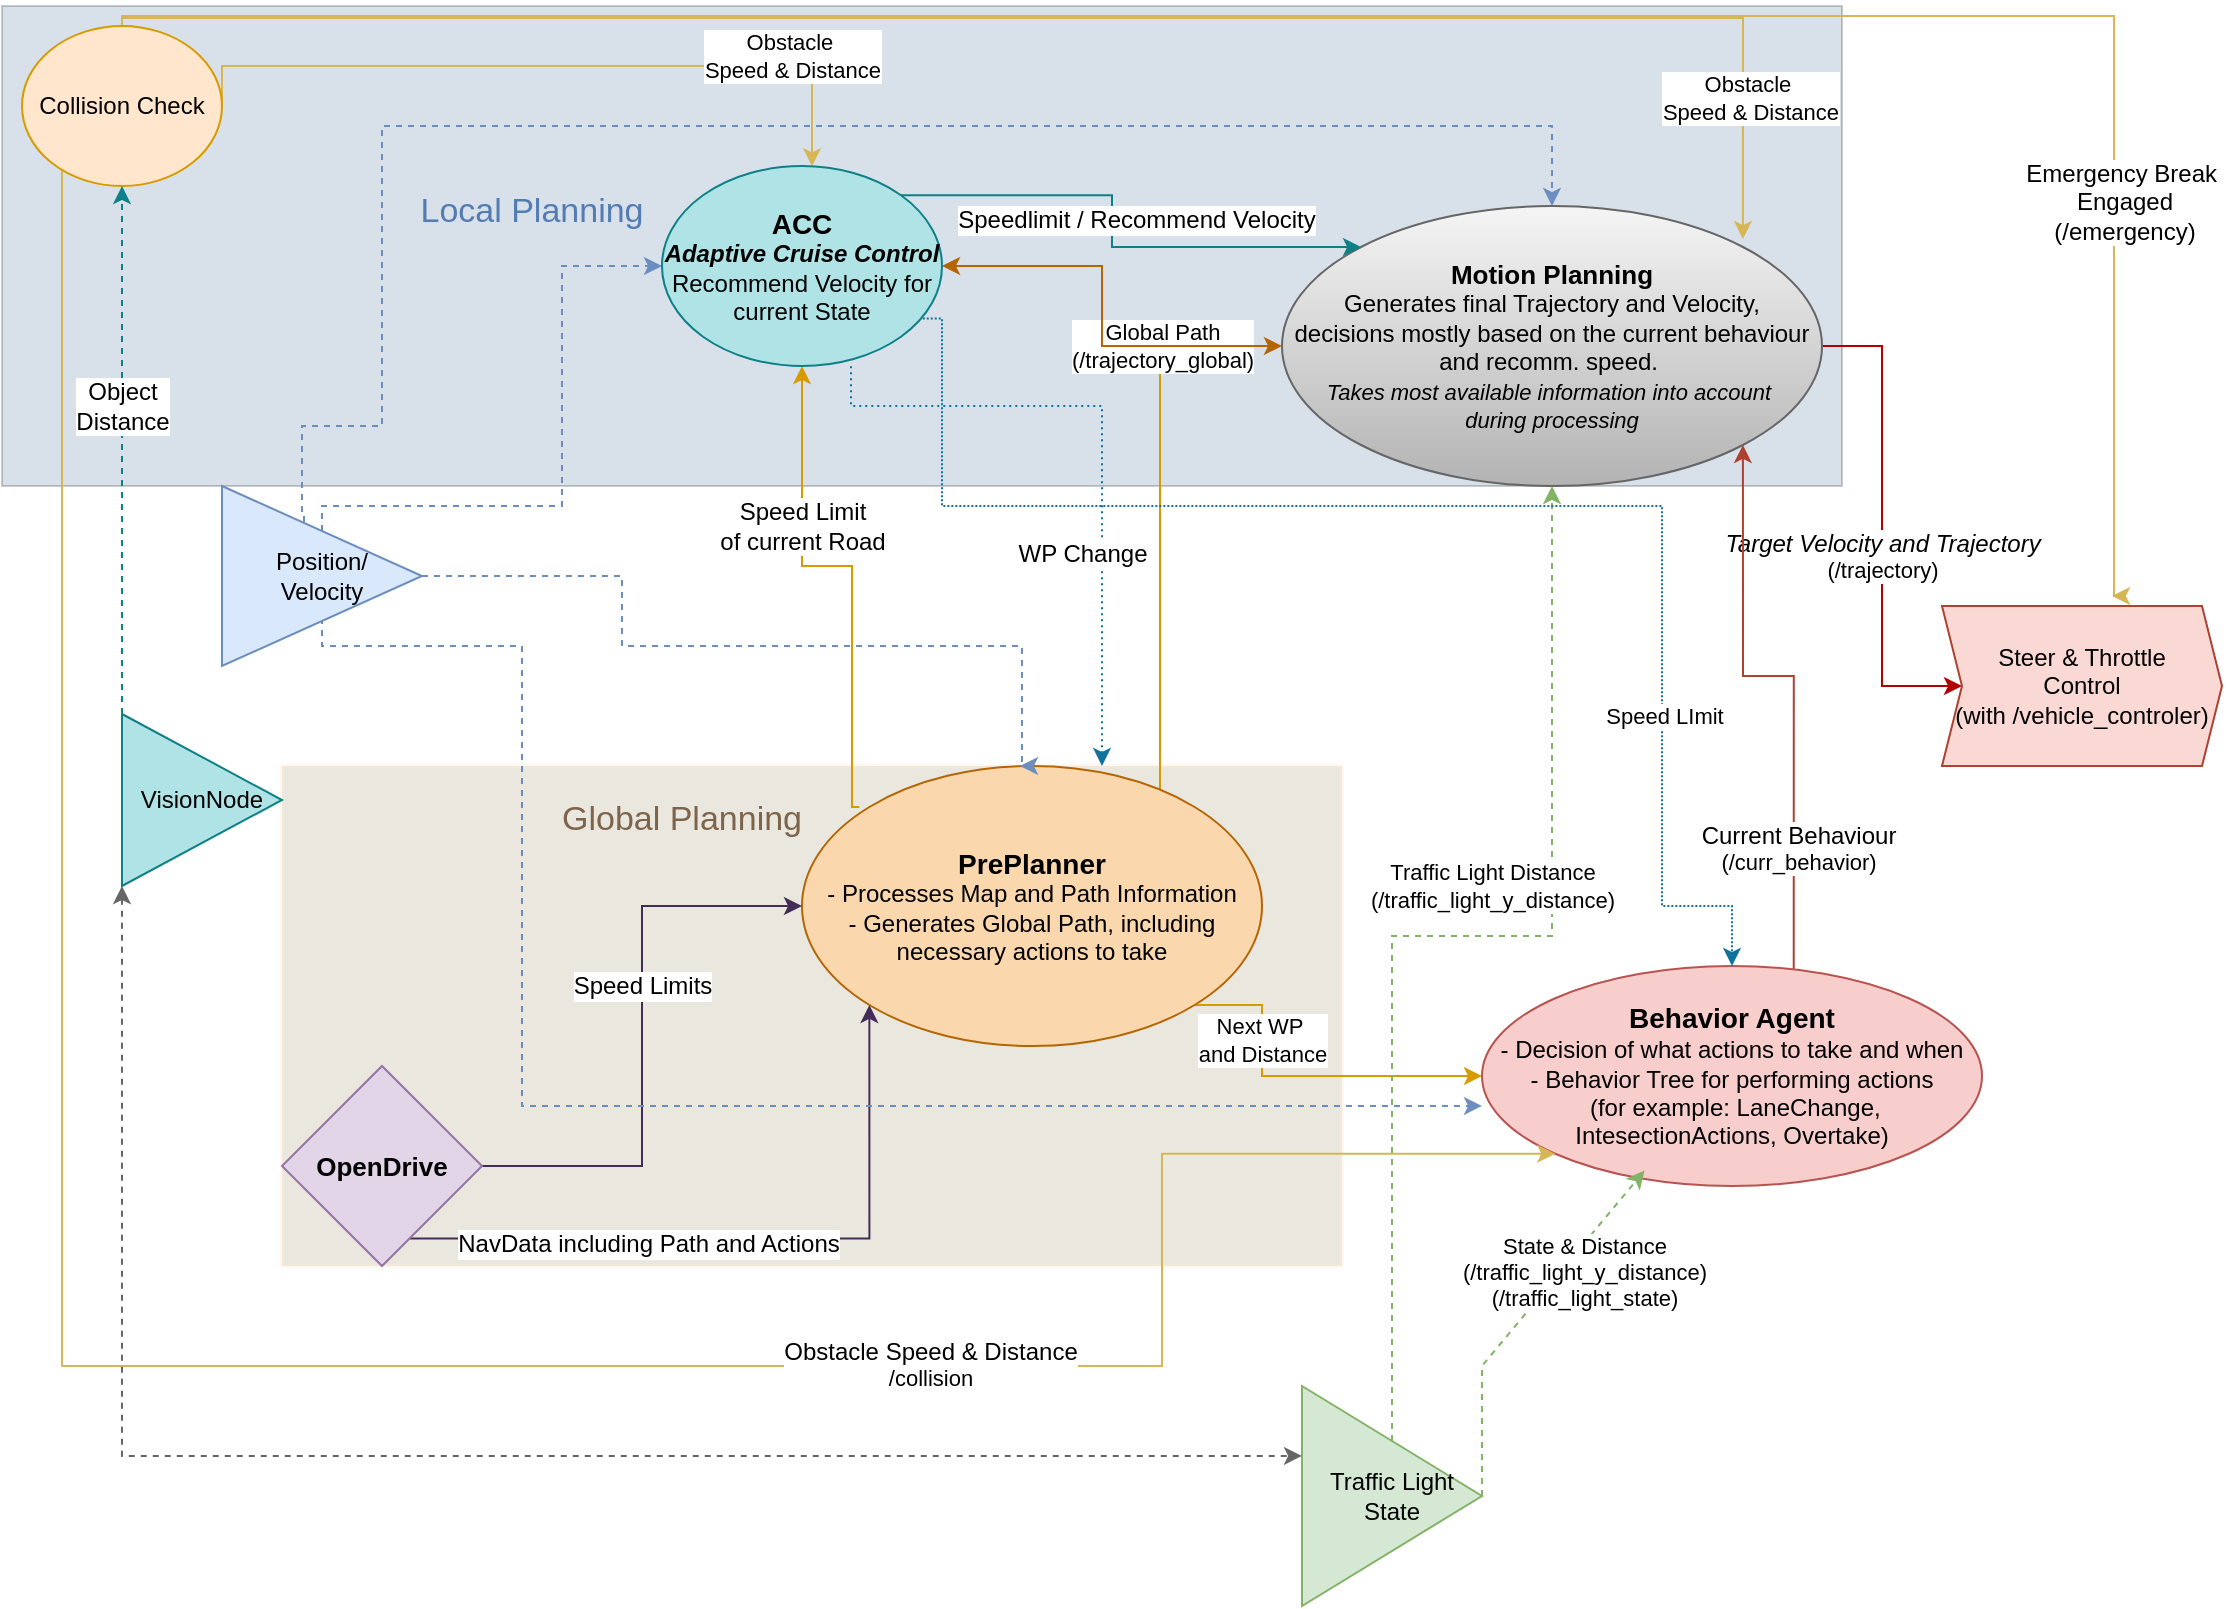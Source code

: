 <mxfile version="24.8.3">
  <diagram name="Page-1" id="ALswOqWCw2RE-wtN2v9w">
    <mxGraphModel dx="1199" dy="1155" grid="1" gridSize="10" guides="1" tooltips="1" connect="1" arrows="1" fold="1" page="1" pageScale="1" pageWidth="1169" pageHeight="827" math="0" shadow="0">
      <root>
        <mxCell id="0" />
        <mxCell id="1" parent="0" />
        <mxCell id="vDj7rED1BERV3GODybnN-31" value="" style="rounded=0;whiteSpace=wrap;html=1;fillColor=#3D6694;strokeColor=default;opacity=20;" parent="1" vertex="1">
          <mxGeometry x="50" y="20" width="920" height="240" as="geometry" />
        </mxCell>
        <mxCell id="iFzoH0QmvgmoiLKa-IrY-3" value="" style="rounded=0;whiteSpace=wrap;html=1;fillColor=#BAB195;strokeColor=#FFE6CC;opacity=30;strokeWidth=2;" parent="1" vertex="1">
          <mxGeometry x="190" y="400" width="530" height="250" as="geometry" />
        </mxCell>
        <mxCell id="VXw4u54tnH0GYowiBxqF-26" style="edgeStyle=orthogonalEdgeStyle;rounded=0;orthogonalLoop=1;jettySize=auto;html=1;exitX=0;exitY=0;exitDx=0;exitDy=0;fillColor=#ffe6cc;strokeColor=#d79b00;entryX=0.5;entryY=1;entryDx=0;entryDy=0;" parent="1" edge="1">
          <mxGeometry relative="1" as="geometry">
            <Array as="points">
              <mxPoint x="475" y="421" />
              <mxPoint x="475" y="300" />
              <mxPoint x="450" y="300" />
            </Array>
            <mxPoint x="478.683" y="420.503" as="sourcePoint" />
            <mxPoint x="450" y="200" as="targetPoint" />
          </mxGeometry>
        </mxCell>
        <mxCell id="VXw4u54tnH0GYowiBxqF-27" value="&lt;div style=&quot;font-size: 12px;&quot;&gt;&lt;font style=&quot;font-size: 12px;&quot;&gt;Speed Limit &lt;br&gt;&lt;/font&gt;&lt;/div&gt;&lt;div style=&quot;font-size: 12px;&quot;&gt;&lt;font style=&quot;font-size: 12px;&quot;&gt;of current Road&lt;br&gt;&lt;/font&gt;&lt;/div&gt;" style="edgeLabel;html=1;align=center;verticalAlign=middle;resizable=0;points=[];" parent="VXw4u54tnH0GYowiBxqF-26" vertex="1" connectable="0">
          <mxGeometry x="-0.089" y="-5" relative="1" as="geometry">
            <mxPoint x="-30" y="-31" as="offset" />
          </mxGeometry>
        </mxCell>
        <mxCell id="VXw4u54tnH0GYowiBxqF-28" style="edgeStyle=orthogonalEdgeStyle;rounded=0;orthogonalLoop=1;jettySize=auto;html=1;fillColor=#ffcd28;gradientColor=#ffa500;strokeColor=#d79b00;exitX=1;exitY=0;exitDx=0;exitDy=0;endArrow=none;endFill=0;" parent="1" source="VXw4u54tnH0GYowiBxqF-1" edge="1">
          <mxGeometry relative="1" as="geometry">
            <Array as="points">
              <mxPoint x="629" y="421" />
              <mxPoint x="629" y="190" />
              <mxPoint x="620" y="190" />
            </Array>
            <mxPoint x="640" y="390" as="sourcePoint" />
            <mxPoint x="630" y="190" as="targetPoint" />
          </mxGeometry>
        </mxCell>
        <mxCell id="VXw4u54tnH0GYowiBxqF-29" value="&lt;div&gt;Global Path&lt;/div&gt;&lt;div&gt;(/trajectory_global)&lt;br&gt;&lt;/div&gt;" style="edgeLabel;html=1;align=center;verticalAlign=middle;resizable=0;points=[];" parent="VXw4u54tnH0GYowiBxqF-28" vertex="1" connectable="0">
          <mxGeometry x="-0.099" y="1" relative="1" as="geometry">
            <mxPoint x="2" y="-128" as="offset" />
          </mxGeometry>
        </mxCell>
        <mxCell id="vDj7rED1BERV3GODybnN-18" style="edgeStyle=orthogonalEdgeStyle;rounded=0;orthogonalLoop=1;jettySize=auto;html=1;exitX=1;exitY=1;exitDx=0;exitDy=0;entryX=0;entryY=0.5;entryDx=0;entryDy=0;fillColor=#ffe6cc;strokeColor=#d79b00;" parent="1" source="VXw4u54tnH0GYowiBxqF-1" target="VXw4u54tnH0GYowiBxqF-30" edge="1">
          <mxGeometry relative="1" as="geometry">
            <Array as="points">
              <mxPoint x="680" y="520" />
              <mxPoint x="680" y="555" />
            </Array>
          </mxGeometry>
        </mxCell>
        <mxCell id="vDj7rED1BERV3GODybnN-19" value="&lt;div&gt;Next WP&amp;nbsp;&lt;/div&gt;&lt;div&gt;and Distance&lt;/div&gt;" style="edgeLabel;html=1;align=center;verticalAlign=middle;resizable=0;points=[];" parent="vDj7rED1BERV3GODybnN-18" vertex="1" connectable="0">
          <mxGeometry x="-0.362" y="4" relative="1" as="geometry">
            <mxPoint x="-4" y="-6" as="offset" />
          </mxGeometry>
        </mxCell>
        <mxCell id="VXw4u54tnH0GYowiBxqF-1" value="&lt;div style=&quot;font-size: 14px;&quot;&gt;&lt;b&gt;PrePlanner&lt;/b&gt;&lt;/div&gt;&lt;div&gt;- Processes Map and Path Information&lt;/div&gt;&lt;div&gt;- Generates Global Path, including necessary actions to take&lt;br&gt;&lt;/div&gt;" style="ellipse;whiteSpace=wrap;html=1;fillColor=#fad7ac;strokeColor=#b46504;" parent="1" vertex="1">
          <mxGeometry x="450" y="400" width="230" height="140" as="geometry" />
        </mxCell>
        <mxCell id="VXw4u54tnH0GYowiBxqF-4" style="edgeStyle=orthogonalEdgeStyle;rounded=0;orthogonalLoop=1;jettySize=auto;html=1;exitX=0.638;exitY=0.863;exitDx=0;exitDy=0;entryX=0;entryY=1;entryDx=0;entryDy=0;fillColor=#76608a;strokeColor=#432D57;exitPerimeter=0;" parent="1" source="iFzoH0QmvgmoiLKa-IrY-1" target="VXw4u54tnH0GYowiBxqF-1" edge="1">
          <mxGeometry relative="1" as="geometry">
            <mxPoint x="272.426" y="638.284" as="sourcePoint" />
          </mxGeometry>
        </mxCell>
        <mxCell id="VXw4u54tnH0GYowiBxqF-6" value="&lt;font style=&quot;font-size: 12px;&quot;&gt;NavData including Path and Actions&lt;/font&gt;" style="edgeLabel;html=1;align=center;verticalAlign=middle;resizable=0;points=[];" parent="VXw4u54tnH0GYowiBxqF-4" vertex="1" connectable="0">
          <mxGeometry x="-0.715" y="2" relative="1" as="geometry">
            <mxPoint x="69" y="4" as="offset" />
          </mxGeometry>
        </mxCell>
        <mxCell id="VXw4u54tnH0GYowiBxqF-24" style="edgeStyle=orthogonalEdgeStyle;rounded=0;orthogonalLoop=1;jettySize=auto;html=1;exitX=1;exitY=0.5;exitDx=0;exitDy=0;entryX=0;entryY=0.5;entryDx=0;entryDy=0;fillColor=#76608a;strokeColor=#432D57;" parent="1" source="iFzoH0QmvgmoiLKa-IrY-1" target="VXw4u54tnH0GYowiBxqF-1" edge="1">
          <mxGeometry relative="1" as="geometry">
            <mxPoint x="290" y="610" as="sourcePoint" />
          </mxGeometry>
        </mxCell>
        <mxCell id="VXw4u54tnH0GYowiBxqF-25" value="&lt;font style=&quot;font-size: 12px;&quot;&gt;Speed Limits&lt;/font&gt;" style="edgeLabel;html=1;align=center;verticalAlign=middle;resizable=0;points=[];" parent="VXw4u54tnH0GYowiBxqF-24" vertex="1" connectable="0">
          <mxGeometry x="-0.212" relative="1" as="geometry">
            <mxPoint y="-56" as="offset" />
          </mxGeometry>
        </mxCell>
        <mxCell id="VXw4u54tnH0GYowiBxqF-17" style="edgeStyle=orthogonalEdgeStyle;rounded=0;orthogonalLoop=1;jettySize=auto;html=1;exitX=1;exitY=0.5;exitDx=0;exitDy=0;entryX=0;entryY=0.5;entryDx=0;entryDy=0;fillColor=#e51400;strokeColor=#B20000;" parent="1" source="VXw4u54tnH0GYowiBxqF-12" target="VXw4u54tnH0GYowiBxqF-14" edge="1">
          <mxGeometry relative="1" as="geometry">
            <Array as="points">
              <mxPoint x="990" y="190" />
              <mxPoint x="990" y="360" />
            </Array>
          </mxGeometry>
        </mxCell>
        <mxCell id="VXw4u54tnH0GYowiBxqF-18" value="&lt;div&gt;&lt;i&gt;&lt;font style=&quot;font-size: 12px;&quot;&gt;Target Velocity and Trajectory &lt;/font&gt;&lt;/i&gt;&lt;/div&gt;(/trajectory)" style="edgeLabel;html=1;align=center;verticalAlign=middle;resizable=0;points=[];" parent="VXw4u54tnH0GYowiBxqF-17" vertex="1" connectable="0">
          <mxGeometry x="-0.441" y="1" relative="1" as="geometry">
            <mxPoint x="-1" y="68" as="offset" />
          </mxGeometry>
        </mxCell>
        <mxCell id="vDj7rED1BERV3GODybnN-17" style="edgeStyle=orthogonalEdgeStyle;rounded=0;orthogonalLoop=1;jettySize=auto;html=1;exitX=0;exitY=0.5;exitDx=0;exitDy=0;entryX=1;entryY=0.5;entryDx=0;entryDy=0;startArrow=classic;startFill=1;fillColor=#fad7ac;strokeColor=#b46504;" parent="1" source="VXw4u54tnH0GYowiBxqF-12" target="VXw4u54tnH0GYowiBxqF-13" edge="1">
          <mxGeometry relative="1" as="geometry">
            <Array as="points">
              <mxPoint x="600" y="190" />
              <mxPoint x="600" y="150" />
            </Array>
          </mxGeometry>
        </mxCell>
        <mxCell id="VXw4u54tnH0GYowiBxqF-12" value="&lt;div&gt;&lt;font style=&quot;font-size: 13px;&quot;&gt;&lt;b&gt;Motion Planning&lt;/b&gt;&lt;/font&gt;&lt;/div&gt;&lt;div&gt;&amp;nbsp;Generates final Trajectory and Velocity,&amp;nbsp;&lt;/div&gt;&lt;div&gt;decisions mostly based on the current behaviour and recomm. speed.&amp;nbsp;&lt;/div&gt;&lt;div&gt;&lt;font&gt;&lt;i&gt;&lt;span style=&quot;font-size: 11px;&quot;&gt;Takes most available information into account&amp;nbsp;&lt;/span&gt;&lt;/i&gt;&lt;/font&gt;&lt;/div&gt;&lt;div&gt;&lt;font&gt;&lt;i&gt;&lt;span style=&quot;font-size: 11px;&quot;&gt;during processing&lt;/span&gt;&lt;/i&gt;&lt;/font&gt;&lt;/div&gt;" style="ellipse;whiteSpace=wrap;html=1;fillColor=#f5f5f5;strokeColor=#666666;gradientColor=#b3b3b3;" parent="1" vertex="1">
          <mxGeometry x="690" y="120" width="270" height="140" as="geometry" />
        </mxCell>
        <mxCell id="VXw4u54tnH0GYowiBxqF-20" style="edgeStyle=orthogonalEdgeStyle;rounded=0;orthogonalLoop=1;jettySize=auto;html=1;exitX=1;exitY=0;exitDx=0;exitDy=0;entryX=0;entryY=0;entryDx=0;entryDy=0;fillColor=#b0e3e6;strokeColor=#0e8088;" parent="1" source="VXw4u54tnH0GYowiBxqF-13" target="VXw4u54tnH0GYowiBxqF-12" edge="1">
          <mxGeometry relative="1" as="geometry" />
        </mxCell>
        <mxCell id="VXw4u54tnH0GYowiBxqF-21" value="&lt;font style=&quot;font-size: 12px;&quot;&gt;Speedlimit / Recommend Velocity&lt;br&gt;&lt;/font&gt;" style="edgeLabel;html=1;align=center;verticalAlign=middle;resizable=0;points=[];" parent="VXw4u54tnH0GYowiBxqF-20" vertex="1" connectable="0">
          <mxGeometry x="-0.117" y="-3" relative="1" as="geometry">
            <mxPoint x="15" y="5" as="offset" />
          </mxGeometry>
        </mxCell>
        <mxCell id="VXw4u54tnH0GYowiBxqF-14" value="&lt;div&gt;Steer &amp;amp; Throttle&lt;/div&gt;&lt;div&gt;Control&lt;br&gt;&lt;/div&gt;&lt;div&gt;(with /vehicle_controler)&lt;br&gt;&lt;/div&gt;" style="shape=step;perimeter=stepPerimeter;whiteSpace=wrap;html=1;fixedSize=1;size=10;fillColor=#fad9d5;strokeColor=#ae4132;" parent="1" vertex="1">
          <mxGeometry x="1020" y="320" width="140" height="80" as="geometry" />
        </mxCell>
        <mxCell id="VXw4u54tnH0GYowiBxqF-33" style="edgeStyle=orthogonalEdgeStyle;rounded=0;orthogonalLoop=1;jettySize=auto;html=1;exitX=1;exitY=0;exitDx=0;exitDy=0;entryX=1;entryY=1;entryDx=0;entryDy=0;fillColor=#fad9d5;strokeColor=#ae4132;" parent="1" target="VXw4u54tnH0GYowiBxqF-12" edge="1">
          <mxGeometry relative="1" as="geometry">
            <mxPoint x="945.861" y="509.285" as="sourcePoint" />
            <mxPoint x="880.003" y="199.995" as="targetPoint" />
            <Array as="points">
              <mxPoint x="946" y="355" />
              <mxPoint x="921" y="355" />
            </Array>
          </mxGeometry>
        </mxCell>
        <mxCell id="VXw4u54tnH0GYowiBxqF-34" value="&lt;div&gt;&lt;font style=&quot;font-size: 12px;&quot;&gt;Current Behaviour&lt;/font&gt;&lt;/div&gt;(/curr_behavior)" style="edgeLabel;html=1;align=center;verticalAlign=middle;resizable=0;points=[];" parent="VXw4u54tnH0GYowiBxqF-33" vertex="1" connectable="0">
          <mxGeometry x="-0.735" y="-2" relative="1" as="geometry">
            <mxPoint y="-30" as="offset" />
          </mxGeometry>
        </mxCell>
        <mxCell id="VXw4u54tnH0GYowiBxqF-30" value="&lt;div&gt;&lt;b&gt;&lt;font style=&quot;font-size: 14px;&quot;&gt;Behavior Agent&lt;/font&gt;&lt;/b&gt;&lt;/div&gt;&lt;div&gt;- Decision of what actions to take and when&lt;/div&gt;&lt;div&gt;- Behavior Tree for performing actions&lt;br&gt;&lt;/div&gt;&lt;div&gt;&amp;nbsp;(for example: LaneChange,&lt;/div&gt;&lt;div&gt;IntesectionActions, Overtake)&lt;br&gt;&lt;/div&gt;" style="ellipse;whiteSpace=wrap;html=1;fillColor=#f8cecc;strokeColor=#b85450;" parent="1" vertex="1">
          <mxGeometry x="790" y="500" width="250" height="110" as="geometry" />
        </mxCell>
        <mxCell id="VXw4u54tnH0GYowiBxqF-35" value="" style="endArrow=classic;html=1;rounded=0;entryX=0.325;entryY=0.93;entryDx=0;entryDy=0;entryPerimeter=0;exitX=1;exitY=0.5;exitDx=0;exitDy=0;dashed=1;fillColor=#d5e8d4;strokeColor=#82b366;" parent="1" source="VXw4u54tnH0GYowiBxqF-46" target="VXw4u54tnH0GYowiBxqF-30" edge="1">
          <mxGeometry width="50" height="50" relative="1" as="geometry">
            <mxPoint x="760" y="810" as="sourcePoint" />
            <mxPoint x="670" y="360" as="targetPoint" />
            <Array as="points">
              <mxPoint x="790" y="700" />
            </Array>
          </mxGeometry>
        </mxCell>
        <mxCell id="vDj7rED1BERV3GODybnN-5" value="&lt;div&gt;State &amp;amp; Distance&lt;/div&gt;&lt;div&gt;(/traffic_light_y_distance)&lt;/div&gt;&lt;div&gt;(/traffic_light_state)&lt;br&gt;&lt;/div&gt;" style="edgeLabel;html=1;align=center;verticalAlign=middle;resizable=0;points=[];" parent="VXw4u54tnH0GYowiBxqF-35" vertex="1" connectable="0">
          <mxGeometry x="0.011" y="3" relative="1" as="geometry">
            <mxPoint x="33" y="-21" as="offset" />
          </mxGeometry>
        </mxCell>
        <mxCell id="VXw4u54tnH0GYowiBxqF-42" style="edgeStyle=orthogonalEdgeStyle;rounded=0;orthogonalLoop=1;jettySize=auto;html=1;exitX=0.5;exitY=0;exitDx=0;exitDy=0;entryX=0;entryY=0.5;entryDx=0;entryDy=0;dashed=1;fillColor=#dae8fc;strokeColor=#6c8ebf;" parent="1" source="VXw4u54tnH0GYowiBxqF-37" target="VXw4u54tnH0GYowiBxqF-13" edge="1">
          <mxGeometry relative="1" as="geometry">
            <Array as="points">
              <mxPoint x="210" y="270" />
              <mxPoint x="330" y="270" />
              <mxPoint x="330" y="150" />
            </Array>
          </mxGeometry>
        </mxCell>
        <mxCell id="VXw4u54tnH0GYowiBxqF-43" style="edgeStyle=orthogonalEdgeStyle;rounded=0;orthogonalLoop=1;jettySize=auto;html=1;exitX=1;exitY=0.5;exitDx=0;exitDy=0;entryX=0.474;entryY=0.007;entryDx=0;entryDy=0;dashed=1;fillColor=#dae8fc;strokeColor=#6c8ebf;entryPerimeter=0;" parent="1" source="VXw4u54tnH0GYowiBxqF-37" target="VXw4u54tnH0GYowiBxqF-1" edge="1">
          <mxGeometry relative="1" as="geometry">
            <Array as="points">
              <mxPoint x="360" y="305" />
              <mxPoint x="360" y="340" />
              <mxPoint x="560" y="340" />
              <mxPoint x="560" y="400" />
            </Array>
          </mxGeometry>
        </mxCell>
        <mxCell id="VXw4u54tnH0GYowiBxqF-44" style="edgeStyle=orthogonalEdgeStyle;rounded=0;orthogonalLoop=1;jettySize=auto;html=1;exitX=0.5;exitY=1;exitDx=0;exitDy=0;entryX=0;entryY=0.636;entryDx=0;entryDy=0;dashed=1;fillColor=#dae8fc;strokeColor=#6c8ebf;entryPerimeter=0;" parent="1" target="VXw4u54tnH0GYowiBxqF-30" edge="1">
          <mxGeometry relative="1" as="geometry">
            <Array as="points">
              <mxPoint x="210" y="340" />
              <mxPoint x="310" y="340" />
              <mxPoint x="310" y="570" />
            </Array>
            <mxPoint x="210" y="320" as="sourcePoint" />
            <mxPoint x="790" y="557.5" as="targetPoint" />
          </mxGeometry>
        </mxCell>
        <mxCell id="VXw4u54tnH0GYowiBxqF-45" style="edgeStyle=orthogonalEdgeStyle;rounded=0;orthogonalLoop=1;jettySize=auto;html=1;exitX=0.41;exitY=0.2;exitDx=0;exitDy=0;entryX=0.5;entryY=0;entryDx=0;entryDy=0;dashed=1;fillColor=#dae8fc;strokeColor=#6c8ebf;exitPerimeter=0;" parent="1" source="VXw4u54tnH0GYowiBxqF-37" target="VXw4u54tnH0GYowiBxqF-12" edge="1">
          <mxGeometry relative="1" as="geometry">
            <Array as="points">
              <mxPoint x="201" y="273" />
              <mxPoint x="200" y="273" />
              <mxPoint x="200" y="230" />
              <mxPoint x="240" y="230" />
              <mxPoint x="240" y="80" />
              <mxPoint x="825" y="80" />
            </Array>
          </mxGeometry>
        </mxCell>
        <mxCell id="VXw4u54tnH0GYowiBxqF-37" value="&lt;div&gt;Position/&lt;/div&gt;&lt;div&gt;Velocity&lt;br&gt;&lt;/div&gt;" style="triangle;whiteSpace=wrap;html=1;fillColor=#dae8fc;strokeColor=#6c8ebf;" parent="1" vertex="1">
          <mxGeometry x="160" y="260" width="100" height="90" as="geometry" />
        </mxCell>
        <mxCell id="VXw4u54tnH0GYowiBxqF-51" style="edgeStyle=orthogonalEdgeStyle;rounded=0;orthogonalLoop=1;jettySize=auto;html=1;exitX=0.5;exitY=0;exitDx=0;exitDy=0;dashed=1;fillColor=#d5e8d4;strokeColor=#82b366;" parent="1" source="VXw4u54tnH0GYowiBxqF-46" target="VXw4u54tnH0GYowiBxqF-12" edge="1">
          <mxGeometry relative="1" as="geometry" />
        </mxCell>
        <mxCell id="VXw4u54tnH0GYowiBxqF-52" value="&lt;div&gt;Traffic Light Distance&lt;/div&gt;&lt;div&gt;(/traffic_light_y_distance)&lt;/div&gt;" style="edgeLabel;html=1;align=center;verticalAlign=middle;resizable=0;points=[];" parent="VXw4u54tnH0GYowiBxqF-51" vertex="1" connectable="0">
          <mxGeometry x="0.214" y="-4" relative="1" as="geometry">
            <mxPoint x="-34" y="-19" as="offset" />
          </mxGeometry>
        </mxCell>
        <mxCell id="VXw4u54tnH0GYowiBxqF-46" value="Traffic Light State" style="triangle;whiteSpace=wrap;html=1;fillColor=#d5e8d4;strokeColor=#82b366;" parent="1" vertex="1">
          <mxGeometry x="700" y="710" width="90" height="110" as="geometry" />
        </mxCell>
        <mxCell id="VXw4u54tnH0GYowiBxqF-48" style="edgeStyle=orthogonalEdgeStyle;rounded=0;orthogonalLoop=1;jettySize=auto;html=1;exitX=0.5;exitY=0;exitDx=0;exitDy=0;entryX=1;entryY=0;entryDx=0;entryDy=0;fillColor=#fff2cc;strokeColor=#d6b656;" parent="1" edge="1">
          <mxGeometry relative="1" as="geometry">
            <mxPoint x="110" y="26" as="sourcePoint" />
            <mxPoint x="920.459" y="136.503" as="targetPoint" />
            <Array as="points">
              <mxPoint x="921" y="26" />
            </Array>
          </mxGeometry>
        </mxCell>
        <mxCell id="vDj7rED1BERV3GODybnN-14" value="&lt;div&gt;Obstacle&amp;nbsp;&lt;/div&gt;&lt;div&gt;Speed &amp;amp; Distance&lt;/div&gt;" style="edgeLabel;html=1;align=center;verticalAlign=middle;resizable=0;points=[];" parent="VXw4u54tnH0GYowiBxqF-48" vertex="1" connectable="0">
          <mxGeometry x="0.846" y="3" relative="1" as="geometry">
            <mxPoint as="offset" />
          </mxGeometry>
        </mxCell>
        <mxCell id="VXw4u54tnH0GYowiBxqF-50" style="edgeStyle=orthogonalEdgeStyle;rounded=0;orthogonalLoop=1;jettySize=auto;html=1;exitX=1;exitY=0.5;exitDx=0;exitDy=0;fillColor=#fff2cc;strokeColor=#d6b656;" parent="1" source="VXw4u54tnH0GYowiBxqF-47" target="VXw4u54tnH0GYowiBxqF-13" edge="1">
          <mxGeometry relative="1" as="geometry">
            <Array as="points">
              <mxPoint x="160" y="50" />
              <mxPoint x="455" y="50" />
            </Array>
          </mxGeometry>
        </mxCell>
        <mxCell id="vDj7rED1BERV3GODybnN-13" value="&lt;div&gt;Obstacle&amp;nbsp;&lt;/div&gt;&lt;div&gt;Speed &amp;amp; Distance&lt;/div&gt;" style="edgeLabel;html=1;align=center;verticalAlign=middle;resizable=0;points=[];" parent="VXw4u54tnH0GYowiBxqF-50" vertex="1" connectable="0">
          <mxGeometry x="0.69" y="4" relative="1" as="geometry">
            <mxPoint x="-4" y="-1" as="offset" />
          </mxGeometry>
        </mxCell>
        <mxCell id="vDj7rED1BERV3GODybnN-6" style="edgeStyle=orthogonalEdgeStyle;rounded=0;orthogonalLoop=1;jettySize=auto;html=1;fillColor=#fff2cc;strokeColor=#d6b656;entryX=0.25;entryY=0;entryDx=0;entryDy=0;exitX=0.5;exitY=0;exitDx=0;exitDy=0;" parent="1" source="VXw4u54tnH0GYowiBxqF-47" edge="1">
          <mxGeometry relative="1" as="geometry">
            <mxPoint x="1105" y="315" as="targetPoint" />
            <mxPoint x="110" y="5" as="sourcePoint" />
            <Array as="points">
              <mxPoint x="110" y="25" />
              <mxPoint x="1106" y="25" />
            </Array>
          </mxGeometry>
        </mxCell>
        <mxCell id="vDj7rED1BERV3GODybnN-9" value="&lt;div&gt;&lt;font style=&quot;font-size: 12px;&quot;&gt;Emergency Break&amp;nbsp;&lt;/font&gt;&lt;/div&gt;&lt;div&gt;&lt;font style=&quot;font-size: 12px;&quot;&gt;Engaged&lt;/font&gt;&lt;/div&gt;&lt;div&gt;&lt;font style=&quot;font-size: 12px;&quot;&gt;(/emergency)&lt;br&gt;&lt;/font&gt;&lt;/div&gt;" style="edgeLabel;html=1;align=center;verticalAlign=middle;resizable=0;points=[];" parent="vDj7rED1BERV3GODybnN-6" vertex="1" connectable="0">
          <mxGeometry x="0.678" y="3" relative="1" as="geometry">
            <mxPoint x="2" y="10" as="offset" />
          </mxGeometry>
        </mxCell>
        <mxCell id="vDj7rED1BERV3GODybnN-10" style="edgeStyle=orthogonalEdgeStyle;rounded=0;orthogonalLoop=1;jettySize=auto;html=1;exitX=0;exitY=0.75;exitDx=0;exitDy=0;entryX=0;entryY=1;entryDx=0;entryDy=0;fillColor=#fff2cc;strokeColor=#d6b656;" parent="1" source="VXw4u54tnH0GYowiBxqF-47" target="VXw4u54tnH0GYowiBxqF-30" edge="1">
          <mxGeometry relative="1" as="geometry">
            <mxPoint x="130" y="760" as="targetPoint" />
            <Array as="points">
              <mxPoint x="65" y="60" />
              <mxPoint x="80" y="60" />
              <mxPoint x="80" y="700" />
              <mxPoint x="630" y="700" />
              <mxPoint x="630" y="594" />
            </Array>
          </mxGeometry>
        </mxCell>
        <mxCell id="vDj7rED1BERV3GODybnN-11" value="&lt;div&gt;&lt;font style=&quot;font-size: 12px;&quot;&gt;Obstacle Speed &amp;amp; Distance&lt;/font&gt;&lt;/div&gt;&lt;div&gt;&lt;font style=&quot;font-size: 11px;&quot;&gt;/collision&lt;br&gt;&lt;/font&gt;&lt;/div&gt;" style="edgeLabel;html=1;align=center;verticalAlign=middle;resizable=0;points=[];" parent="vDj7rED1BERV3GODybnN-10" vertex="1" connectable="0">
          <mxGeometry x="0.536" y="1" relative="1" as="geometry">
            <mxPoint x="-63" as="offset" />
          </mxGeometry>
        </mxCell>
        <mxCell id="VXw4u54tnH0GYowiBxqF-47" value="Collision Check" style="whiteSpace=wrap;html=1;fillColor=#ffe6cc;strokeColor=#d79b00;shape=ellipse;perimeter=ellipsePerimeter;" parent="1" vertex="1">
          <mxGeometry x="60" y="30" width="100" height="80" as="geometry" />
        </mxCell>
        <mxCell id="vDj7rED1BERV3GODybnN-22" style="edgeStyle=orthogonalEdgeStyle;rounded=0;orthogonalLoop=1;jettySize=auto;html=1;exitX=0.917;exitY=0.763;exitDx=0;exitDy=0;exitPerimeter=0;fillColor=#b1ddf0;strokeColor=#10739e;dashed=1;dashPattern=1 1;entryX=0.5;entryY=0;entryDx=0;entryDy=0;" parent="1" source="VXw4u54tnH0GYowiBxqF-13" target="VXw4u54tnH0GYowiBxqF-30" edge="1">
          <mxGeometry relative="1" as="geometry">
            <Array as="points">
              <mxPoint x="520" y="176" />
              <mxPoint x="520" y="270" />
              <mxPoint x="880" y="270" />
              <mxPoint x="880" y="470" />
              <mxPoint x="915" y="470" />
            </Array>
            <mxPoint x="840" y="500" as="targetPoint" />
          </mxGeometry>
        </mxCell>
        <mxCell id="vDj7rED1BERV3GODybnN-24" value="Speed LImit" style="edgeLabel;html=1;align=center;verticalAlign=middle;resizable=0;points=[];fillOpacity=100;" parent="vDj7rED1BERV3GODybnN-22" vertex="1" connectable="0">
          <mxGeometry x="0.561" y="1" relative="1" as="geometry">
            <mxPoint as="offset" />
          </mxGeometry>
        </mxCell>
        <mxCell id="vDj7rED1BERV3GODybnN-29" style="edgeStyle=orthogonalEdgeStyle;rounded=0;orthogonalLoop=1;jettySize=auto;html=1;entryX=-0.011;entryY=0.436;entryDx=0;entryDy=0;fillColor=#f5f5f5;gradientColor=#b3b3b3;strokeColor=#666666;dashed=1;startArrow=classic;startFill=1;entryPerimeter=0;exitX=0;exitY=1;exitDx=0;exitDy=0;exitPerimeter=0;" parent="1" source="vDj7rED1BERV3GODybnN-26" edge="1">
          <mxGeometry relative="1" as="geometry">
            <mxPoint x="116" y="470" as="sourcePoint" />
            <mxPoint x="700.0" y="744.96" as="targetPoint" />
            <Array as="points">
              <mxPoint x="110" y="745" />
            </Array>
          </mxGeometry>
        </mxCell>
        <mxCell id="vDj7rED1BERV3GODybnN-26" value="VisionNode" style="triangle;whiteSpace=wrap;html=1;fillColor=#b0e3e6;strokeColor=#0e8088;" parent="1" vertex="1">
          <mxGeometry x="110" y="374" width="80" height="86" as="geometry" />
        </mxCell>
        <mxCell id="vDj7rED1BERV3GODybnN-27" style="edgeStyle=orthogonalEdgeStyle;rounded=0;orthogonalLoop=1;jettySize=auto;html=1;exitX=0;exitY=0.25;exitDx=0;exitDy=0;entryX=0.5;entryY=1;entryDx=0;entryDy=0;fillColor=#b0e3e6;strokeColor=#0e8088;dashed=1;" parent="1" target="VXw4u54tnH0GYowiBxqF-47" edge="1">
          <mxGeometry relative="1" as="geometry">
            <mxPoint x="110" y="374" as="sourcePoint" />
            <mxPoint x="125.355" y="85.064" as="targetPoint" />
            <Array as="points">
              <mxPoint x="110" y="250" />
              <mxPoint x="110" y="250" />
            </Array>
          </mxGeometry>
        </mxCell>
        <mxCell id="vDj7rED1BERV3GODybnN-30" value="&lt;div style=&quot;font-size: 12px;&quot;&gt;&lt;font style=&quot;font-size: 12px;&quot;&gt;Object&lt;/font&gt;&lt;/div&gt;&lt;div style=&quot;font-size: 12px;&quot;&gt;&lt;font style=&quot;font-size: 12px;&quot;&gt;Distance&lt;br&gt;&lt;/font&gt;&lt;/div&gt;" style="edgeLabel;html=1;align=center;verticalAlign=middle;resizable=0;points=[];" parent="vDj7rED1BERV3GODybnN-27" vertex="1" connectable="0">
          <mxGeometry x="0.22" y="-3" relative="1" as="geometry">
            <mxPoint x="-3" y="7" as="offset" />
          </mxGeometry>
        </mxCell>
        <mxCell id="VXw4u54tnH0GYowiBxqF-13" value="&lt;div&gt;&lt;b&gt;&lt;font style=&quot;font-size: 14px;&quot;&gt;ACC&lt;/font&gt;&lt;br&gt;&lt;/b&gt;&lt;/div&gt;&lt;div style=&quot;&quot;&gt;&lt;span style=&quot;&quot;&gt;&lt;font style=&quot;font-size: 12px;&quot;&gt;&lt;i&gt;&lt;b&gt;Adaptive Cruise Control&lt;/b&gt;&lt;/i&gt;&lt;/font&gt;&lt;/span&gt;&lt;/div&gt;&lt;div&gt;Recommend Velocity for current State&lt;br&gt;&lt;/div&gt;" style="ellipse;whiteSpace=wrap;html=1;fillColor=#b0e3e6;strokeColor=#0e8088;" parent="1" vertex="1">
          <mxGeometry x="380" y="100" width="140" height="100" as="geometry" />
        </mxCell>
        <mxCell id="vDj7rED1BERV3GODybnN-34" value="&lt;font style=&quot;font-size: 17px;&quot; color=&quot;#527cb3&quot;&gt;Local Planning&lt;/font&gt;" style="text;html=1;align=center;verticalAlign=middle;whiteSpace=wrap;rounded=0;" parent="1" vertex="1">
          <mxGeometry x="250" y="90" width="130" height="65" as="geometry" />
        </mxCell>
        <mxCell id="vDj7rED1BERV3GODybnN-35" style="edgeStyle=orthogonalEdgeStyle;rounded=0;orthogonalLoop=1;jettySize=auto;html=1;entryX=0.675;entryY=0.988;entryDx=0;entryDy=0;entryPerimeter=0;dashed=1;startArrow=classic;startFill=1;endArrow=none;endFill=0;fillColor=#b1ddf0;strokeColor=#10739e;dashPattern=1 2;" parent="1" target="VXw4u54tnH0GYowiBxqF-13" edge="1">
          <mxGeometry relative="1" as="geometry">
            <mxPoint x="600" y="400" as="sourcePoint" />
            <Array as="points">
              <mxPoint x="600" y="400" />
              <mxPoint x="600" y="220" />
              <mxPoint x="481" y="220" />
            </Array>
          </mxGeometry>
        </mxCell>
        <mxCell id="vDj7rED1BERV3GODybnN-36" value="&lt;font style=&quot;font-size: 12px;&quot;&gt;WP Change&lt;br&gt;&lt;/font&gt;" style="edgeLabel;html=1;align=center;verticalAlign=middle;resizable=0;points=[];" parent="vDj7rED1BERV3GODybnN-35" vertex="1" connectable="0">
          <mxGeometry x="-0.556" y="-3" relative="1" as="geometry">
            <mxPoint x="-13" y="-34" as="offset" />
          </mxGeometry>
        </mxCell>
        <mxCell id="iFzoH0QmvgmoiLKa-IrY-1" value="&lt;font style=&quot;font-size: 13px;&quot;&gt;&lt;b&gt;OpenDrive&lt;/b&gt;&lt;/font&gt;" style="rhombus;whiteSpace=wrap;html=1;fillColor=#e1d5e7;strokeColor=#9673a6;" parent="1" vertex="1">
          <mxGeometry x="190" y="550" width="100" height="100" as="geometry" />
        </mxCell>
        <mxCell id="iFzoH0QmvgmoiLKa-IrY-4" value="&lt;font style=&quot;font-size: 17px;&quot; color=&quot;#7d644b&quot;&gt;Global Planning&lt;br&gt;&lt;/font&gt;" style="text;html=1;align=center;verticalAlign=middle;whiteSpace=wrap;rounded=0;fillColor=none;strokeColor=none;" parent="1" vertex="1">
          <mxGeometry x="320" y="414" width="140" height="26" as="geometry" />
        </mxCell>
      </root>
    </mxGraphModel>
  </diagram>
</mxfile>
